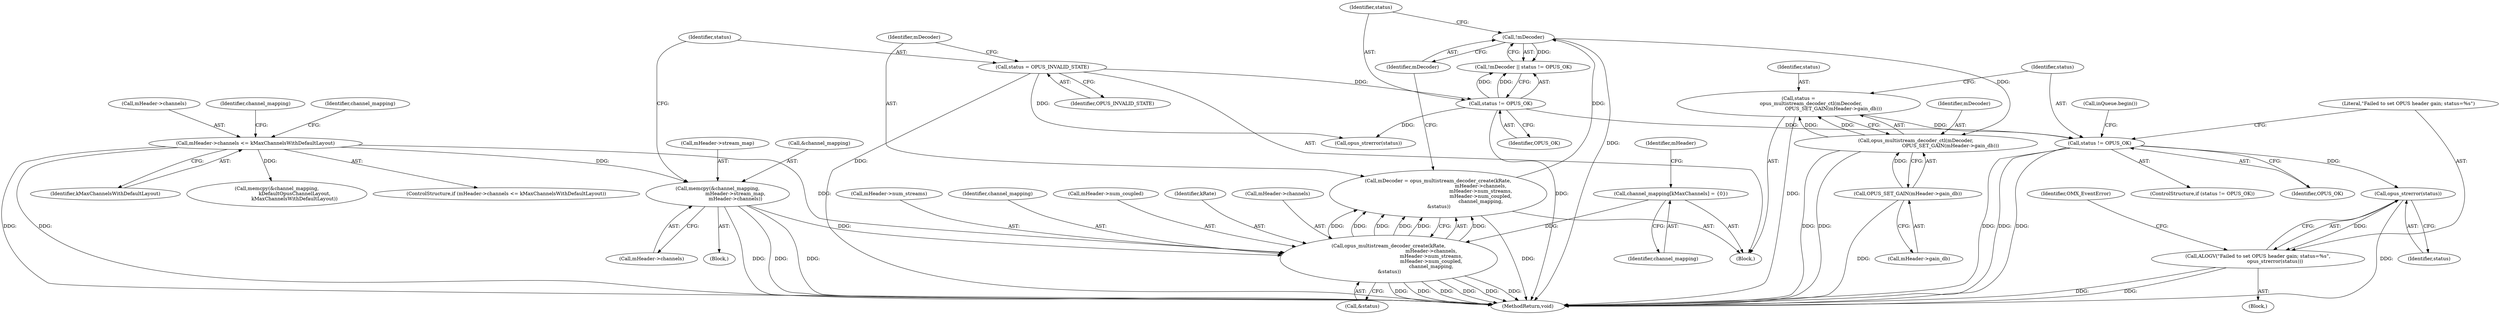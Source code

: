 digraph "0_Android_4e32001e4196f39ddd0b86686ae0231c8f5ed944@API" {
"1000268" [label="(Call,opus_strerror(status))"];
"1000262" [label="(Call,status != OPUS_OK)"];
"1000253" [label="(Call,status =\n                opus_multistream_decoder_ctl(mDecoder,\n                                             OPUS_SET_GAIN(mHeader->gain_db)))"];
"1000255" [label="(Call,opus_multistream_decoder_ctl(mDecoder,\n                                             OPUS_SET_GAIN(mHeader->gain_db)))"];
"1000237" [label="(Call,!mDecoder)"];
"1000219" [label="(Call,mDecoder = opus_multistream_decoder_create(kRate,\n                                                       mHeader->channels,\n                                                       mHeader->num_streams,\n                                                       mHeader->num_coupled,\n                                                       channel_mapping,\n &status))"];
"1000221" [label="(Call,opus_multistream_decoder_create(kRate,\n                                                       mHeader->channels,\n                                                       mHeader->num_streams,\n                                                       mHeader->num_coupled,\n                                                       channel_mapping,\n &status))"];
"1000193" [label="(Call,mHeader->channels <= kMaxChannelsWithDefaultLayout)"];
"1000206" [label="(Call,memcpy(&channel_mapping,\n                       mHeader->stream_map,\n                       mHeader->channels))"];
"1000190" [label="(Call,channel_mapping[kMaxChannels] = {0})"];
"1000257" [label="(Call,OPUS_SET_GAIN(mHeader->gain_db))"];
"1000239" [label="(Call,status != OPUS_OK)"];
"1000216" [label="(Call,status = OPUS_INVALID_STATE)"];
"1000266" [label="(Call,ALOGV(\"Failed to set OPUS header gain; status=%s\",\n                      opus_strerror(status)))"];
"1000268" [label="(Call,opus_strerror(status))"];
"1000240" [label="(Identifier,status)"];
"1000217" [label="(Identifier,status)"];
"1000219" [label="(Call,mDecoder = opus_multistream_decoder_create(kRate,\n                                                       mHeader->channels,\n                                                       mHeader->num_streams,\n                                                       mHeader->num_coupled,\n                                                       channel_mapping,\n &status))"];
"1000263" [label="(Identifier,status)"];
"1000197" [label="(Identifier,kMaxChannelsWithDefaultLayout)"];
"1000269" [label="(Identifier,status)"];
"1000261" [label="(ControlStructure,if (status != OPUS_OK))"];
"1000245" [label="(Call,opus_strerror(status))"];
"1000191" [label="(Identifier,channel_mapping)"];
"1000265" [label="(Block,)"];
"1000257" [label="(Call,OPUS_SET_GAIN(mHeader->gain_db))"];
"1000201" [label="(Identifier,channel_mapping)"];
"1000194" [label="(Call,mHeader->channels)"];
"1000199" [label="(Call,memcpy(&channel_mapping,\n                       kDefaultOpusChannelLayout,\n                       kMaxChannelsWithDefaultLayout))"];
"1000232" [label="(Identifier,channel_mapping)"];
"1000271" [label="(Identifier,OMX_EventError)"];
"1000266" [label="(Call,ALOGV(\"Failed to set OPUS header gain; status=%s\",\n                      opus_strerror(status)))"];
"1000216" [label="(Call,status = OPUS_INVALID_STATE)"];
"1000256" [label="(Identifier,mDecoder)"];
"1000192" [label="(ControlStructure,if (mHeader->channels <= kMaxChannelsWithDefaultLayout))"];
"1000209" [label="(Call,mHeader->stream_map)"];
"1000296" [label="(Call,inQueue.begin())"];
"1000229" [label="(Call,mHeader->num_coupled)"];
"1000236" [label="(Call,!mDecoder || status != OPUS_OK)"];
"1000264" [label="(Identifier,OPUS_OK)"];
"1000254" [label="(Identifier,status)"];
"1000205" [label="(Block,)"];
"1000262" [label="(Call,status != OPUS_OK)"];
"1000585" [label="(MethodReturn,void)"];
"1000159" [label="(Block,)"];
"1000206" [label="(Call,memcpy(&channel_mapping,\n                       mHeader->stream_map,\n                       mHeader->channels))"];
"1000239" [label="(Call,status != OPUS_OK)"];
"1000258" [label="(Call,mHeader->gain_db)"];
"1000190" [label="(Call,channel_mapping[kMaxChannels] = {0})"];
"1000195" [label="(Identifier,mHeader)"];
"1000222" [label="(Identifier,kRate)"];
"1000241" [label="(Identifier,OPUS_OK)"];
"1000233" [label="(Call,&status)"];
"1000208" [label="(Identifier,channel_mapping)"];
"1000238" [label="(Identifier,mDecoder)"];
"1000220" [label="(Identifier,mDecoder)"];
"1000218" [label="(Identifier,OPUS_INVALID_STATE)"];
"1000223" [label="(Call,mHeader->channels)"];
"1000193" [label="(Call,mHeader->channels <= kMaxChannelsWithDefaultLayout)"];
"1000212" [label="(Call,mHeader->channels)"];
"1000253" [label="(Call,status =\n                opus_multistream_decoder_ctl(mDecoder,\n                                             OPUS_SET_GAIN(mHeader->gain_db)))"];
"1000221" [label="(Call,opus_multistream_decoder_create(kRate,\n                                                       mHeader->channels,\n                                                       mHeader->num_streams,\n                                                       mHeader->num_coupled,\n                                                       channel_mapping,\n &status))"];
"1000207" [label="(Call,&channel_mapping)"];
"1000237" [label="(Call,!mDecoder)"];
"1000267" [label="(Literal,\"Failed to set OPUS header gain; status=%s\")"];
"1000226" [label="(Call,mHeader->num_streams)"];
"1000255" [label="(Call,opus_multistream_decoder_ctl(mDecoder,\n                                             OPUS_SET_GAIN(mHeader->gain_db)))"];
"1000268" -> "1000266"  [label="AST: "];
"1000268" -> "1000269"  [label="CFG: "];
"1000269" -> "1000268"  [label="AST: "];
"1000266" -> "1000268"  [label="CFG: "];
"1000268" -> "1000585"  [label="DDG: "];
"1000268" -> "1000266"  [label="DDG: "];
"1000262" -> "1000268"  [label="DDG: "];
"1000262" -> "1000261"  [label="AST: "];
"1000262" -> "1000264"  [label="CFG: "];
"1000263" -> "1000262"  [label="AST: "];
"1000264" -> "1000262"  [label="AST: "];
"1000267" -> "1000262"  [label="CFG: "];
"1000296" -> "1000262"  [label="CFG: "];
"1000262" -> "1000585"  [label="DDG: "];
"1000262" -> "1000585"  [label="DDG: "];
"1000262" -> "1000585"  [label="DDG: "];
"1000253" -> "1000262"  [label="DDG: "];
"1000239" -> "1000262"  [label="DDG: "];
"1000253" -> "1000159"  [label="AST: "];
"1000253" -> "1000255"  [label="CFG: "];
"1000254" -> "1000253"  [label="AST: "];
"1000255" -> "1000253"  [label="AST: "];
"1000263" -> "1000253"  [label="CFG: "];
"1000253" -> "1000585"  [label="DDG: "];
"1000255" -> "1000253"  [label="DDG: "];
"1000255" -> "1000253"  [label="DDG: "];
"1000255" -> "1000257"  [label="CFG: "];
"1000256" -> "1000255"  [label="AST: "];
"1000257" -> "1000255"  [label="AST: "];
"1000255" -> "1000585"  [label="DDG: "];
"1000255" -> "1000585"  [label="DDG: "];
"1000237" -> "1000255"  [label="DDG: "];
"1000257" -> "1000255"  [label="DDG: "];
"1000237" -> "1000236"  [label="AST: "];
"1000237" -> "1000238"  [label="CFG: "];
"1000238" -> "1000237"  [label="AST: "];
"1000240" -> "1000237"  [label="CFG: "];
"1000236" -> "1000237"  [label="CFG: "];
"1000237" -> "1000585"  [label="DDG: "];
"1000237" -> "1000236"  [label="DDG: "];
"1000219" -> "1000237"  [label="DDG: "];
"1000219" -> "1000159"  [label="AST: "];
"1000219" -> "1000221"  [label="CFG: "];
"1000220" -> "1000219"  [label="AST: "];
"1000221" -> "1000219"  [label="AST: "];
"1000238" -> "1000219"  [label="CFG: "];
"1000219" -> "1000585"  [label="DDG: "];
"1000221" -> "1000219"  [label="DDG: "];
"1000221" -> "1000219"  [label="DDG: "];
"1000221" -> "1000219"  [label="DDG: "];
"1000221" -> "1000219"  [label="DDG: "];
"1000221" -> "1000219"  [label="DDG: "];
"1000221" -> "1000219"  [label="DDG: "];
"1000221" -> "1000233"  [label="CFG: "];
"1000222" -> "1000221"  [label="AST: "];
"1000223" -> "1000221"  [label="AST: "];
"1000226" -> "1000221"  [label="AST: "];
"1000229" -> "1000221"  [label="AST: "];
"1000232" -> "1000221"  [label="AST: "];
"1000233" -> "1000221"  [label="AST: "];
"1000221" -> "1000585"  [label="DDG: "];
"1000221" -> "1000585"  [label="DDG: "];
"1000221" -> "1000585"  [label="DDG: "];
"1000221" -> "1000585"  [label="DDG: "];
"1000221" -> "1000585"  [label="DDG: "];
"1000221" -> "1000585"  [label="DDG: "];
"1000193" -> "1000221"  [label="DDG: "];
"1000206" -> "1000221"  [label="DDG: "];
"1000190" -> "1000221"  [label="DDG: "];
"1000193" -> "1000192"  [label="AST: "];
"1000193" -> "1000197"  [label="CFG: "];
"1000194" -> "1000193"  [label="AST: "];
"1000197" -> "1000193"  [label="AST: "];
"1000201" -> "1000193"  [label="CFG: "];
"1000208" -> "1000193"  [label="CFG: "];
"1000193" -> "1000585"  [label="DDG: "];
"1000193" -> "1000585"  [label="DDG: "];
"1000193" -> "1000199"  [label="DDG: "];
"1000193" -> "1000206"  [label="DDG: "];
"1000206" -> "1000205"  [label="AST: "];
"1000206" -> "1000212"  [label="CFG: "];
"1000207" -> "1000206"  [label="AST: "];
"1000209" -> "1000206"  [label="AST: "];
"1000212" -> "1000206"  [label="AST: "];
"1000217" -> "1000206"  [label="CFG: "];
"1000206" -> "1000585"  [label="DDG: "];
"1000206" -> "1000585"  [label="DDG: "];
"1000206" -> "1000585"  [label="DDG: "];
"1000190" -> "1000159"  [label="AST: "];
"1000190" -> "1000191"  [label="CFG: "];
"1000191" -> "1000190"  [label="AST: "];
"1000195" -> "1000190"  [label="CFG: "];
"1000257" -> "1000258"  [label="CFG: "];
"1000258" -> "1000257"  [label="AST: "];
"1000257" -> "1000585"  [label="DDG: "];
"1000239" -> "1000236"  [label="AST: "];
"1000239" -> "1000241"  [label="CFG: "];
"1000240" -> "1000239"  [label="AST: "];
"1000241" -> "1000239"  [label="AST: "];
"1000236" -> "1000239"  [label="CFG: "];
"1000239" -> "1000585"  [label="DDG: "];
"1000239" -> "1000236"  [label="DDG: "];
"1000239" -> "1000236"  [label="DDG: "];
"1000216" -> "1000239"  [label="DDG: "];
"1000239" -> "1000245"  [label="DDG: "];
"1000216" -> "1000159"  [label="AST: "];
"1000216" -> "1000218"  [label="CFG: "];
"1000217" -> "1000216"  [label="AST: "];
"1000218" -> "1000216"  [label="AST: "];
"1000220" -> "1000216"  [label="CFG: "];
"1000216" -> "1000585"  [label="DDG: "];
"1000216" -> "1000245"  [label="DDG: "];
"1000266" -> "1000265"  [label="AST: "];
"1000267" -> "1000266"  [label="AST: "];
"1000271" -> "1000266"  [label="CFG: "];
"1000266" -> "1000585"  [label="DDG: "];
"1000266" -> "1000585"  [label="DDG: "];
}
